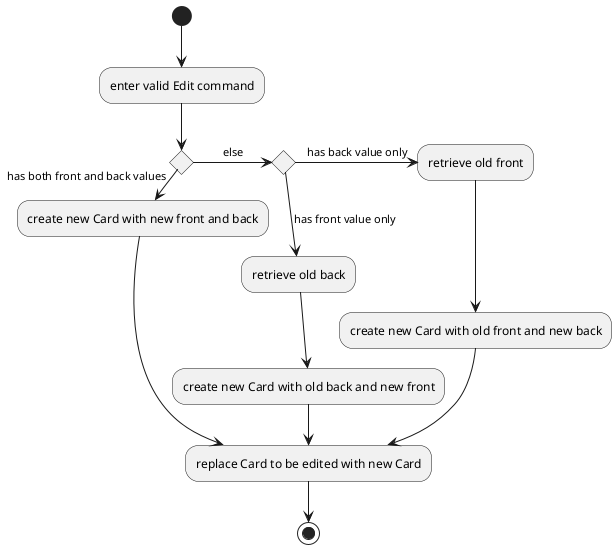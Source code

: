 @startuml
(*) --> "enter valid Edit command"
If "" then
-> [has both front and back values] "create new Card with new front and back"
--> "replace Card to be edited with new Card"
else
-> [else] If "" then
--> [has front value only] "retrieve old back"
--> "create new Card with old back and new front"
--> "replace Card to be edited with new Card"
else
-> [has back value only] "retrieve old front"
--> "create new Card with old front and new back"
Endif
Endif
--> "replace Card to be edited with new Card"
--> (*)
@enduml
